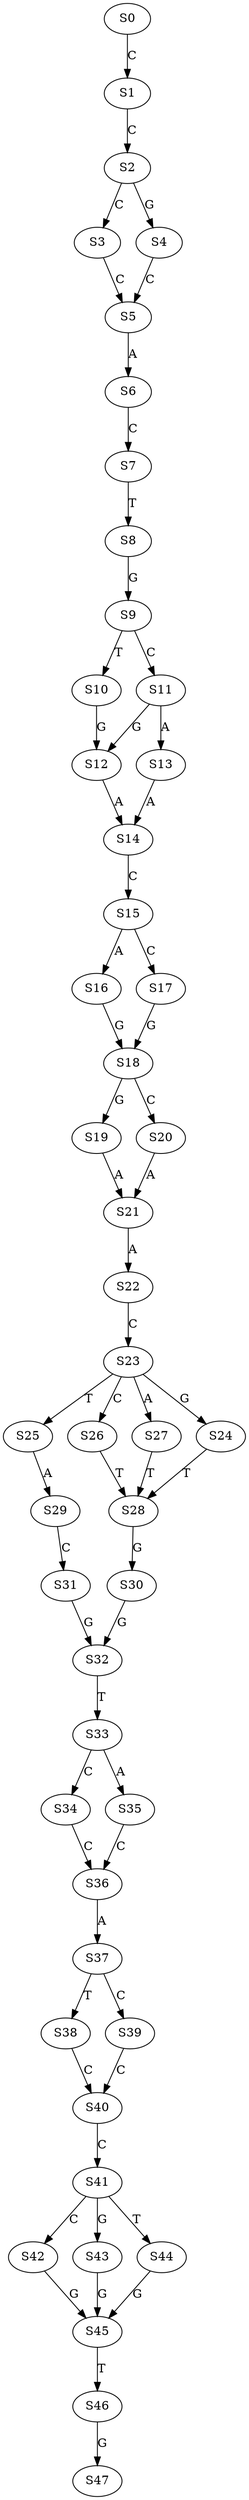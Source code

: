 strict digraph  {
	S0 -> S1 [ label = C ];
	S1 -> S2 [ label = C ];
	S2 -> S3 [ label = C ];
	S2 -> S4 [ label = G ];
	S3 -> S5 [ label = C ];
	S4 -> S5 [ label = C ];
	S5 -> S6 [ label = A ];
	S6 -> S7 [ label = C ];
	S7 -> S8 [ label = T ];
	S8 -> S9 [ label = G ];
	S9 -> S10 [ label = T ];
	S9 -> S11 [ label = C ];
	S10 -> S12 [ label = G ];
	S11 -> S13 [ label = A ];
	S11 -> S12 [ label = G ];
	S12 -> S14 [ label = A ];
	S13 -> S14 [ label = A ];
	S14 -> S15 [ label = C ];
	S15 -> S16 [ label = A ];
	S15 -> S17 [ label = C ];
	S16 -> S18 [ label = G ];
	S17 -> S18 [ label = G ];
	S18 -> S19 [ label = G ];
	S18 -> S20 [ label = C ];
	S19 -> S21 [ label = A ];
	S20 -> S21 [ label = A ];
	S21 -> S22 [ label = A ];
	S22 -> S23 [ label = C ];
	S23 -> S24 [ label = G ];
	S23 -> S25 [ label = T ];
	S23 -> S26 [ label = C ];
	S23 -> S27 [ label = A ];
	S24 -> S28 [ label = T ];
	S25 -> S29 [ label = A ];
	S26 -> S28 [ label = T ];
	S27 -> S28 [ label = T ];
	S28 -> S30 [ label = G ];
	S29 -> S31 [ label = C ];
	S30 -> S32 [ label = G ];
	S31 -> S32 [ label = G ];
	S32 -> S33 [ label = T ];
	S33 -> S34 [ label = C ];
	S33 -> S35 [ label = A ];
	S34 -> S36 [ label = C ];
	S35 -> S36 [ label = C ];
	S36 -> S37 [ label = A ];
	S37 -> S38 [ label = T ];
	S37 -> S39 [ label = C ];
	S38 -> S40 [ label = C ];
	S39 -> S40 [ label = C ];
	S40 -> S41 [ label = C ];
	S41 -> S42 [ label = C ];
	S41 -> S43 [ label = G ];
	S41 -> S44 [ label = T ];
	S42 -> S45 [ label = G ];
	S43 -> S45 [ label = G ];
	S44 -> S45 [ label = G ];
	S45 -> S46 [ label = T ];
	S46 -> S47 [ label = G ];
}
